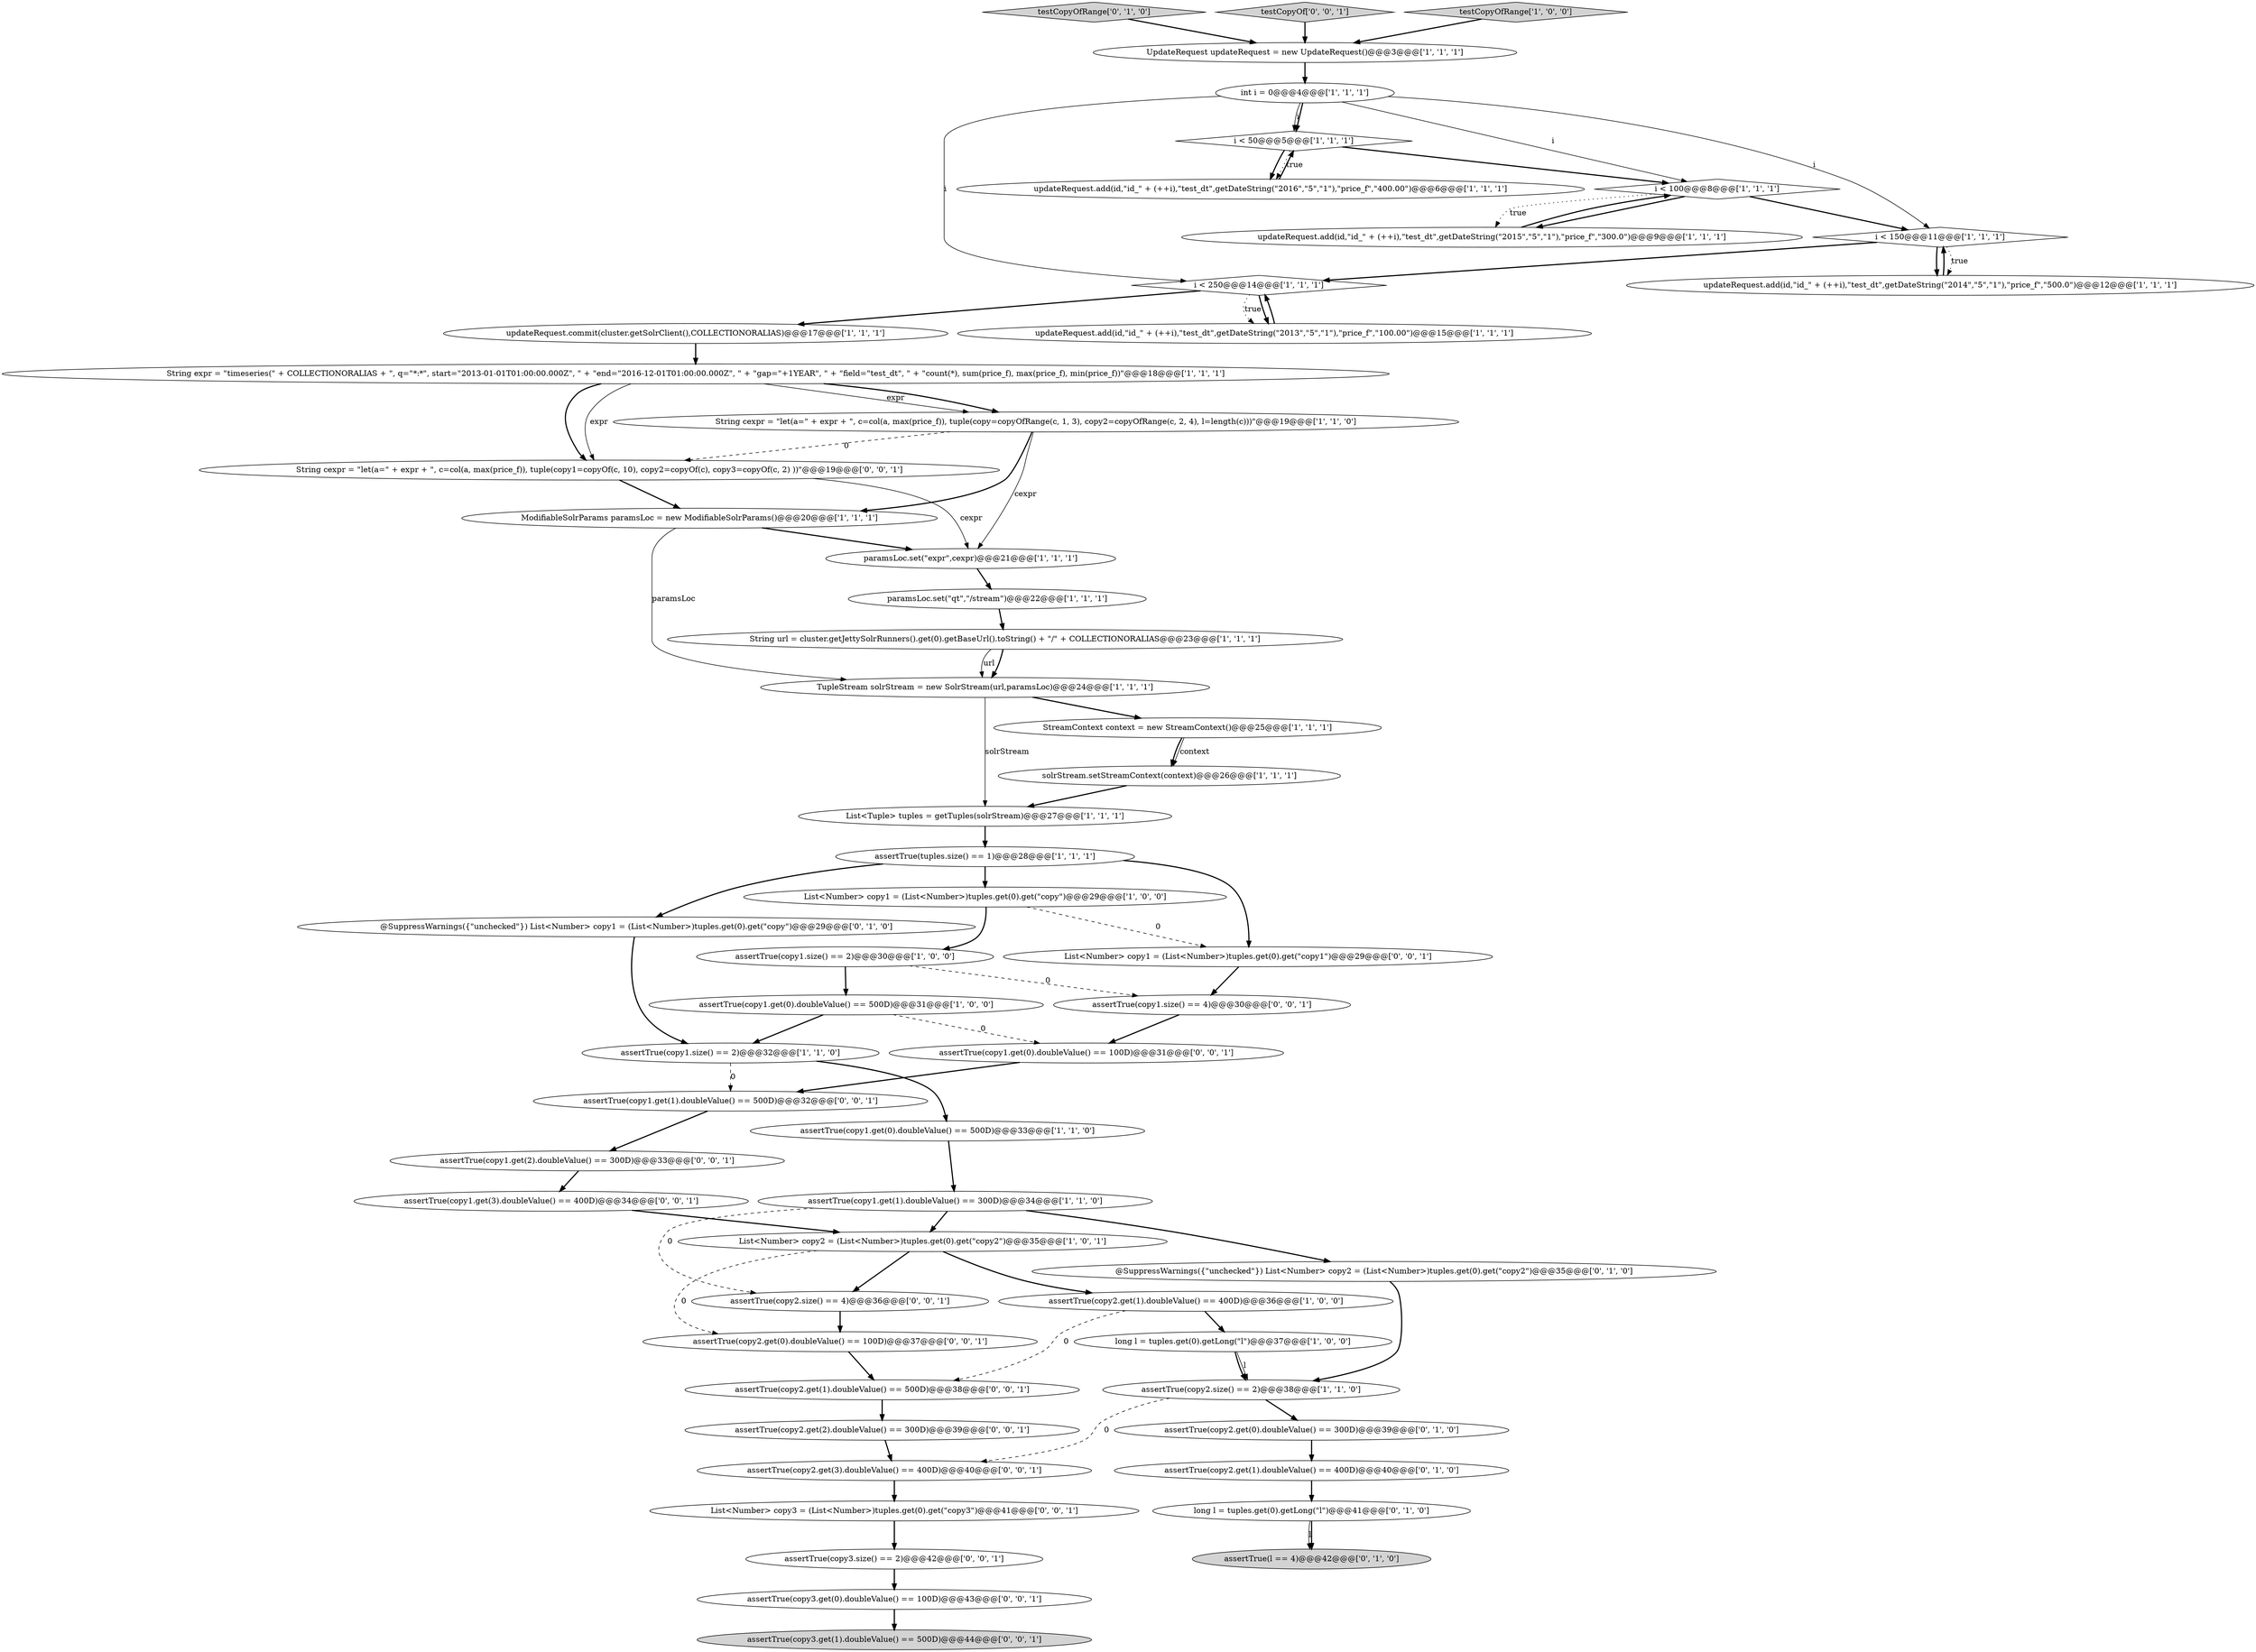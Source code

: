 digraph {
25 [style = filled, label = "TupleStream solrStream = new SolrStream(url,paramsLoc)@@@24@@@['1', '1', '1']", fillcolor = white, shape = ellipse image = "AAA0AAABBB1BBB"];
14 [style = filled, label = "updateRequest.add(id,\"id_\" + (++i),\"test_dt\",getDateString(\"2013\",\"5\",\"1\"),\"price_f\",\"100.00\")@@@15@@@['1', '1', '1']", fillcolor = white, shape = ellipse image = "AAA0AAABBB1BBB"];
38 [style = filled, label = "testCopyOfRange['0', '1', '0']", fillcolor = lightgray, shape = diamond image = "AAA0AAABBB2BBB"];
6 [style = filled, label = "updateRequest.add(id,\"id_\" + (++i),\"test_dt\",getDateString(\"2016\",\"5\",\"1\"),\"price_f\",\"400.00\")@@@6@@@['1', '1', '1']", fillcolor = white, shape = ellipse image = "AAA0AAABBB1BBB"];
24 [style = filled, label = "assertTrue(copy1.size() == 2)@@@30@@@['1', '0', '0']", fillcolor = white, shape = ellipse image = "AAA0AAABBB1BBB"];
39 [style = filled, label = "@SuppressWarnings({\"unchecked\"}) List<Number> copy1 = (List<Number>)tuples.get(0).get(\"copy\")@@@29@@@['0', '1', '0']", fillcolor = white, shape = ellipse image = "AAA0AAABBB2BBB"];
1 [style = filled, label = "List<Tuple> tuples = getTuples(solrStream)@@@27@@@['1', '1', '1']", fillcolor = white, shape = ellipse image = "AAA0AAABBB1BBB"];
22 [style = filled, label = "assertTrue(copy1.get(1).doubleValue() == 300D)@@@34@@@['1', '1', '0']", fillcolor = white, shape = ellipse image = "AAA0AAABBB1BBB"];
41 [style = filled, label = "assertTrue(copy2.get(0).doubleValue() == 100D)@@@37@@@['0', '0', '1']", fillcolor = white, shape = ellipse image = "AAA0AAABBB3BBB"];
4 [style = filled, label = "paramsLoc.set(\"qt\",\"/stream\")@@@22@@@['1', '1', '1']", fillcolor = white, shape = ellipse image = "AAA0AAABBB1BBB"];
7 [style = filled, label = "assertTrue(tuples.size() == 1)@@@28@@@['1', '1', '1']", fillcolor = white, shape = ellipse image = "AAA0AAABBB1BBB"];
15 [style = filled, label = "updateRequest.add(id,\"id_\" + (++i),\"test_dt\",getDateString(\"2014\",\"5\",\"1\"),\"price_f\",\"500.0\")@@@12@@@['1', '1', '1']", fillcolor = white, shape = ellipse image = "AAA0AAABBB1BBB"];
42 [style = filled, label = "assertTrue(copy1.get(0).doubleValue() == 100D)@@@31@@@['0', '0', '1']", fillcolor = white, shape = ellipse image = "AAA0AAABBB3BBB"];
23 [style = filled, label = "i < 100@@@8@@@['1', '1', '1']", fillcolor = white, shape = diamond image = "AAA0AAABBB1BBB"];
50 [style = filled, label = "assertTrue(copy2.get(1).doubleValue() == 500D)@@@38@@@['0', '0', '1']", fillcolor = white, shape = ellipse image = "AAA0AAABBB3BBB"];
12 [style = filled, label = "i < 50@@@5@@@['1', '1', '1']", fillcolor = white, shape = diamond image = "AAA0AAABBB1BBB"];
10 [style = filled, label = "String cexpr = \"let(a=\" + expr + \", c=col(a, max(price_f)), tuple(copy=copyOfRange(c, 1, 3), copy2=copyOfRange(c, 2, 4), l=length(c)))\"@@@19@@@['1', '1', '0']", fillcolor = white, shape = ellipse image = "AAA0AAABBB1BBB"];
9 [style = filled, label = "assertTrue(copy2.get(1).doubleValue() == 400D)@@@36@@@['1', '0', '0']", fillcolor = white, shape = ellipse image = "AAA0AAABBB1BBB"];
21 [style = filled, label = "UpdateRequest updateRequest = new UpdateRequest()@@@3@@@['1', '1', '1']", fillcolor = white, shape = ellipse image = "AAA0AAABBB1BBB"];
20 [style = filled, label = "i < 250@@@14@@@['1', '1', '1']", fillcolor = white, shape = diamond image = "AAA0AAABBB1BBB"];
44 [style = filled, label = "assertTrue(copy1.get(2).doubleValue() == 300D)@@@33@@@['0', '0', '1']", fillcolor = white, shape = ellipse image = "AAA0AAABBB3BBB"];
47 [style = filled, label = "testCopyOf['0', '0', '1']", fillcolor = lightgray, shape = diamond image = "AAA0AAABBB3BBB"];
55 [style = filled, label = "assertTrue(copy3.get(1).doubleValue() == 500D)@@@44@@@['0', '0', '1']", fillcolor = lightgray, shape = ellipse image = "AAA0AAABBB3BBB"];
5 [style = filled, label = "int i = 0@@@4@@@['1', '1', '1']", fillcolor = white, shape = ellipse image = "AAA0AAABBB1BBB"];
34 [style = filled, label = "@SuppressWarnings({\"unchecked\"}) List<Number> copy2 = (List<Number>)tuples.get(0).get(\"copy2\")@@@35@@@['0', '1', '0']", fillcolor = white, shape = ellipse image = "AAA0AAABBB2BBB"];
11 [style = filled, label = "List<Number> copy1 = (List<Number>)tuples.get(0).get(\"copy\")@@@29@@@['1', '0', '0']", fillcolor = white, shape = ellipse image = "AAA0AAABBB1BBB"];
16 [style = filled, label = "updateRequest.commit(cluster.getSolrClient(),COLLECTIONORALIAS)@@@17@@@['1', '1', '1']", fillcolor = white, shape = ellipse image = "AAA0AAABBB1BBB"];
40 [style = filled, label = "assertTrue(copy1.get(1).doubleValue() == 500D)@@@32@@@['0', '0', '1']", fillcolor = white, shape = ellipse image = "AAA0AAABBB3BBB"];
0 [style = filled, label = "assertTrue(copy1.size() == 2)@@@32@@@['1', '1', '0']", fillcolor = white, shape = ellipse image = "AAA0AAABBB1BBB"];
51 [style = filled, label = "assertTrue(copy2.get(2).doubleValue() == 300D)@@@39@@@['0', '0', '1']", fillcolor = white, shape = ellipse image = "AAA0AAABBB3BBB"];
27 [style = filled, label = "assertTrue(copy2.size() == 2)@@@38@@@['1', '1', '0']", fillcolor = white, shape = ellipse image = "AAA0AAABBB1BBB"];
53 [style = filled, label = "assertTrue(copy1.size() == 4)@@@30@@@['0', '0', '1']", fillcolor = white, shape = ellipse image = "AAA0AAABBB3BBB"];
52 [style = filled, label = "assertTrue(copy3.size() == 2)@@@42@@@['0', '0', '1']", fillcolor = white, shape = ellipse image = "AAA0AAABBB3BBB"];
56 [style = filled, label = "assertTrue(copy3.get(0).doubleValue() == 100D)@@@43@@@['0', '0', '1']", fillcolor = white, shape = ellipse image = "AAA0AAABBB3BBB"];
28 [style = filled, label = "testCopyOfRange['1', '0', '0']", fillcolor = lightgray, shape = diamond image = "AAA0AAABBB1BBB"];
26 [style = filled, label = "String url = cluster.getJettySolrRunners().get(0).getBaseUrl().toString() + \"/\" + COLLECTIONORALIAS@@@23@@@['1', '1', '1']", fillcolor = white, shape = ellipse image = "AAA0AAABBB1BBB"];
36 [style = filled, label = "long l = tuples.get(0).getLong(\"l\")@@@41@@@['0', '1', '0']", fillcolor = white, shape = ellipse image = "AAA0AAABBB2BBB"];
54 [style = filled, label = "String cexpr = \"let(a=\" + expr + \", c=col(a, max(price_f)), tuple(copy1=copyOf(c, 10), copy2=copyOf(c), copy3=copyOf(c, 2) ))\"@@@19@@@['0', '0', '1']", fillcolor = white, shape = ellipse image = "AAA0AAABBB3BBB"];
2 [style = filled, label = "StreamContext context = new StreamContext()@@@25@@@['1', '1', '1']", fillcolor = white, shape = ellipse image = "AAA0AAABBB1BBB"];
43 [style = filled, label = "assertTrue(copy2.get(3).doubleValue() == 400D)@@@40@@@['0', '0', '1']", fillcolor = white, shape = ellipse image = "AAA0AAABBB3BBB"];
37 [style = filled, label = "assertTrue(copy2.get(0).doubleValue() == 300D)@@@39@@@['0', '1', '0']", fillcolor = white, shape = ellipse image = "AAA0AAABBB2BBB"];
29 [style = filled, label = "updateRequest.add(id,\"id_\" + (++i),\"test_dt\",getDateString(\"2015\",\"5\",\"1\"),\"price_f\",\"300.0\")@@@9@@@['1', '1', '1']", fillcolor = white, shape = ellipse image = "AAA0AAABBB1BBB"];
46 [style = filled, label = "assertTrue(copy1.get(3).doubleValue() == 400D)@@@34@@@['0', '0', '1']", fillcolor = white, shape = ellipse image = "AAA0AAABBB3BBB"];
33 [style = filled, label = "assertTrue(l == 4)@@@42@@@['0', '1', '0']", fillcolor = lightgray, shape = ellipse image = "AAA0AAABBB2BBB"];
13 [style = filled, label = "paramsLoc.set(\"expr\",cexpr)@@@21@@@['1', '1', '1']", fillcolor = white, shape = ellipse image = "AAA0AAABBB1BBB"];
3 [style = filled, label = "solrStream.setStreamContext(context)@@@26@@@['1', '1', '1']", fillcolor = white, shape = ellipse image = "AAA0AAABBB1BBB"];
32 [style = filled, label = "i < 150@@@11@@@['1', '1', '1']", fillcolor = white, shape = diamond image = "AAA0AAABBB1BBB"];
45 [style = filled, label = "assertTrue(copy2.size() == 4)@@@36@@@['0', '0', '1']", fillcolor = white, shape = ellipse image = "AAA0AAABBB3BBB"];
35 [style = filled, label = "assertTrue(copy2.get(1).doubleValue() == 400D)@@@40@@@['0', '1', '0']", fillcolor = white, shape = ellipse image = "AAA0AAABBB2BBB"];
8 [style = filled, label = "assertTrue(copy1.get(0).doubleValue() == 500D)@@@33@@@['1', '1', '0']", fillcolor = white, shape = ellipse image = "AAA0AAABBB1BBB"];
17 [style = filled, label = "ModifiableSolrParams paramsLoc = new ModifiableSolrParams()@@@20@@@['1', '1', '1']", fillcolor = white, shape = ellipse image = "AAA0AAABBB1BBB"];
18 [style = filled, label = "String expr = \"timeseries(\" + COLLECTIONORALIAS + \", q=\"*:*\", start=\"2013-01-01T01:00:00.000Z\", \" + \"end=\"2016-12-01T01:00:00.000Z\", \" + \"gap=\"+1YEAR\", \" + \"field=\"test_dt\", \" + \"count(*), sum(price_f), max(price_f), min(price_f))\"@@@18@@@['1', '1', '1']", fillcolor = white, shape = ellipse image = "AAA0AAABBB1BBB"];
30 [style = filled, label = "assertTrue(copy1.get(0).doubleValue() == 500D)@@@31@@@['1', '0', '0']", fillcolor = white, shape = ellipse image = "AAA0AAABBB1BBB"];
19 [style = filled, label = "long l = tuples.get(0).getLong(\"l\")@@@37@@@['1', '0', '0']", fillcolor = white, shape = ellipse image = "AAA0AAABBB1BBB"];
49 [style = filled, label = "List<Number> copy1 = (List<Number>)tuples.get(0).get(\"copy1\")@@@29@@@['0', '0', '1']", fillcolor = white, shape = ellipse image = "AAA0AAABBB3BBB"];
48 [style = filled, label = "List<Number> copy3 = (List<Number>)tuples.get(0).get(\"copy3\")@@@41@@@['0', '0', '1']", fillcolor = white, shape = ellipse image = "AAA0AAABBB3BBB"];
31 [style = filled, label = "List<Number> copy2 = (List<Number>)tuples.get(0).get(\"copy2\")@@@35@@@['1', '0', '1']", fillcolor = white, shape = ellipse image = "AAA0AAABBB1BBB"];
28->21 [style = bold, label=""];
11->49 [style = dashed, label="0"];
23->32 [style = bold, label=""];
24->53 [style = dashed, label="0"];
52->56 [style = bold, label=""];
43->48 [style = bold, label=""];
4->26 [style = bold, label=""];
5->32 [style = solid, label="i"];
37->35 [style = bold, label=""];
19->27 [style = solid, label="l"];
45->41 [style = bold, label=""];
47->21 [style = bold, label=""];
0->8 [style = bold, label=""];
50->51 [style = bold, label=""];
22->31 [style = bold, label=""];
12->23 [style = bold, label=""];
7->11 [style = bold, label=""];
51->43 [style = bold, label=""];
3->1 [style = bold, label=""];
19->27 [style = bold, label=""];
26->25 [style = bold, label=""];
17->25 [style = solid, label="paramsLoc"];
36->33 [style = solid, label="l"];
17->13 [style = bold, label=""];
22->45 [style = dashed, label="0"];
6->12 [style = bold, label=""];
5->12 [style = bold, label=""];
54->13 [style = solid, label="cexpr"];
23->29 [style = bold, label=""];
20->14 [style = dotted, label="true"];
44->46 [style = bold, label=""];
20->16 [style = bold, label=""];
10->17 [style = bold, label=""];
31->41 [style = dashed, label="0"];
49->53 [style = bold, label=""];
46->31 [style = bold, label=""];
5->12 [style = solid, label="i"];
18->10 [style = solid, label="expr"];
56->55 [style = bold, label=""];
2->3 [style = bold, label=""];
32->20 [style = bold, label=""];
54->17 [style = bold, label=""];
42->40 [style = bold, label=""];
8->22 [style = bold, label=""];
7->39 [style = bold, label=""];
35->36 [style = bold, label=""];
25->1 [style = solid, label="solrStream"];
15->32 [style = bold, label=""];
12->6 [style = dotted, label="true"];
23->29 [style = dotted, label="true"];
27->43 [style = dashed, label="0"];
9->19 [style = bold, label=""];
7->49 [style = bold, label=""];
13->4 [style = bold, label=""];
31->45 [style = bold, label=""];
32->15 [style = dotted, label="true"];
27->37 [style = bold, label=""];
11->24 [style = bold, label=""];
38->21 [style = bold, label=""];
48->52 [style = bold, label=""];
30->0 [style = bold, label=""];
2->3 [style = solid, label="context"];
18->54 [style = bold, label=""];
36->33 [style = bold, label=""];
1->7 [style = bold, label=""];
30->42 [style = dashed, label="0"];
0->40 [style = dashed, label="0"];
12->6 [style = bold, label=""];
5->23 [style = solid, label="i"];
5->20 [style = solid, label="i"];
25->2 [style = bold, label=""];
31->9 [style = bold, label=""];
16->18 [style = bold, label=""];
18->54 [style = solid, label="expr"];
41->50 [style = bold, label=""];
53->42 [style = bold, label=""];
26->25 [style = solid, label="url"];
24->30 [style = bold, label=""];
10->13 [style = solid, label="cexpr"];
29->23 [style = bold, label=""];
40->44 [style = bold, label=""];
22->34 [style = bold, label=""];
18->10 [style = bold, label=""];
21->5 [style = bold, label=""];
9->50 [style = dashed, label="0"];
10->54 [style = dashed, label="0"];
39->0 [style = bold, label=""];
20->14 [style = bold, label=""];
32->15 [style = bold, label=""];
14->20 [style = bold, label=""];
34->27 [style = bold, label=""];
}
